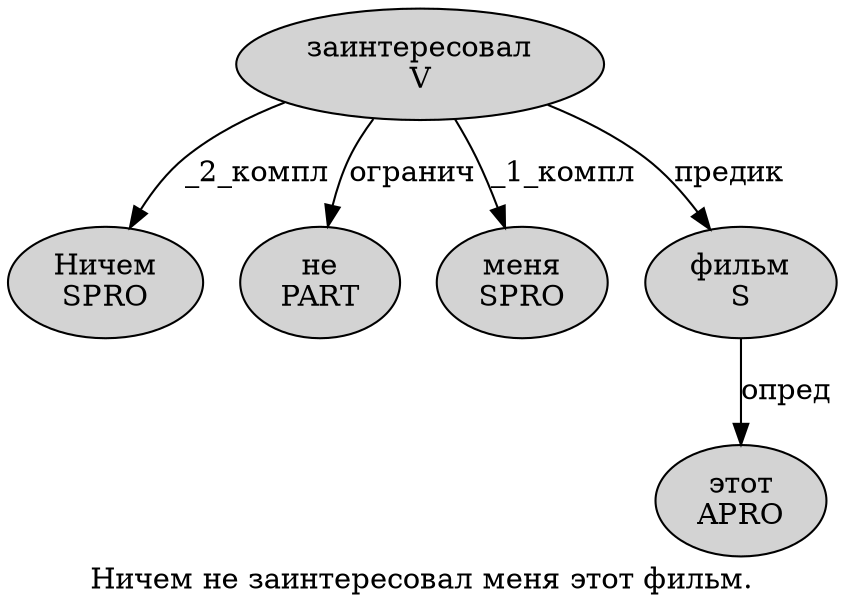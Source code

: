 digraph SENTENCE_2801 {
	graph [label="Ничем не заинтересовал меня этот фильм."]
	node [style=filled]
		0 [label="Ничем
SPRO" color="" fillcolor=lightgray penwidth=1 shape=ellipse]
		1 [label="не
PART" color="" fillcolor=lightgray penwidth=1 shape=ellipse]
		2 [label="заинтересовал
V" color="" fillcolor=lightgray penwidth=1 shape=ellipse]
		3 [label="меня
SPRO" color="" fillcolor=lightgray penwidth=1 shape=ellipse]
		4 [label="этот
APRO" color="" fillcolor=lightgray penwidth=1 shape=ellipse]
		5 [label="фильм
S" color="" fillcolor=lightgray penwidth=1 shape=ellipse]
			5 -> 4 [label="опред"]
			2 -> 0 [label="_2_компл"]
			2 -> 1 [label="огранич"]
			2 -> 3 [label="_1_компл"]
			2 -> 5 [label="предик"]
}